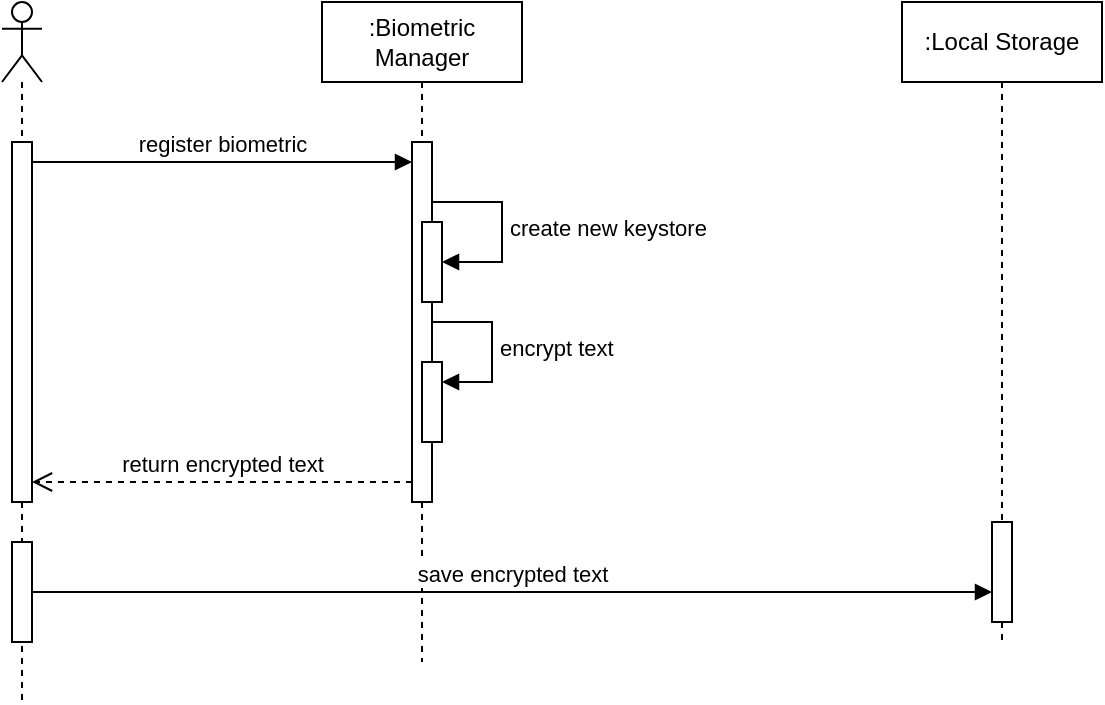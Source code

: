 <mxfile version="24.5.5" type="github">
  <diagram name="Page-1" id="2YBvvXClWsGukQMizWep">
    <mxGraphModel dx="708" dy="406" grid="1" gridSize="10" guides="1" tooltips="1" connect="1" arrows="1" fold="1" page="1" pageScale="1" pageWidth="850" pageHeight="1100" math="0" shadow="0">
      <root>
        <mxCell id="0" />
        <mxCell id="1" parent="0" />
        <mxCell id="5vJaagCbqqgqVa84Y0La-13" value="" style="shape=umlLifeline;perimeter=lifelinePerimeter;whiteSpace=wrap;html=1;container=1;dropTarget=0;collapsible=0;recursiveResize=0;outlineConnect=0;portConstraint=eastwest;newEdgeStyle={&quot;curved&quot;:0,&quot;rounded&quot;:0};participant=umlActor;" vertex="1" parent="1">
          <mxGeometry x="150" y="70" width="20" height="350" as="geometry" />
        </mxCell>
        <mxCell id="5vJaagCbqqgqVa84Y0La-14" value="" style="html=1;points=[[0,0,0,0,5],[0,1,0,0,-5],[1,0,0,0,5],[1,1,0,0,-5]];perimeter=orthogonalPerimeter;outlineConnect=0;targetShapes=umlLifeline;portConstraint=eastwest;newEdgeStyle={&quot;curved&quot;:0,&quot;rounded&quot;:0};" vertex="1" parent="5vJaagCbqqgqVa84Y0La-13">
          <mxGeometry x="5" y="70" width="10" height="180" as="geometry" />
        </mxCell>
        <mxCell id="5vJaagCbqqgqVa84Y0La-26" value="" style="html=1;points=[[0,0,0,0,5],[0,1,0,0,-5],[1,0,0,0,5],[1,1,0,0,-5]];perimeter=orthogonalPerimeter;outlineConnect=0;targetShapes=umlLifeline;portConstraint=eastwest;newEdgeStyle={&quot;curved&quot;:0,&quot;rounded&quot;:0};" vertex="1" parent="5vJaagCbqqgqVa84Y0La-13">
          <mxGeometry x="5" y="270" width="10" height="50" as="geometry" />
        </mxCell>
        <mxCell id="5vJaagCbqqgqVa84Y0La-16" value=":Biometric Manager" style="shape=umlLifeline;perimeter=lifelinePerimeter;whiteSpace=wrap;html=1;container=1;dropTarget=0;collapsible=0;recursiveResize=0;outlineConnect=0;portConstraint=eastwest;newEdgeStyle={&quot;curved&quot;:0,&quot;rounded&quot;:0};" vertex="1" parent="1">
          <mxGeometry x="310" y="70" width="100" height="330" as="geometry" />
        </mxCell>
        <mxCell id="5vJaagCbqqgqVa84Y0La-17" value="" style="html=1;points=[[0,0,0,0,5],[0,1,0,0,-5],[1,0,0,0,5],[1,1,0,0,-5]];perimeter=orthogonalPerimeter;outlineConnect=0;targetShapes=umlLifeline;portConstraint=eastwest;newEdgeStyle={&quot;curved&quot;:0,&quot;rounded&quot;:0};" vertex="1" parent="5vJaagCbqqgqVa84Y0La-16">
          <mxGeometry x="45" y="70" width="10" height="180" as="geometry" />
        </mxCell>
        <mxCell id="5vJaagCbqqgqVa84Y0La-20" value="" style="html=1;points=[[0,0,0,0,5],[0,1,0,0,-5],[1,0,0,0,5],[1,1,0,0,-5]];perimeter=orthogonalPerimeter;outlineConnect=0;targetShapes=umlLifeline;portConstraint=eastwest;newEdgeStyle={&quot;curved&quot;:0,&quot;rounded&quot;:0};" vertex="1" parent="5vJaagCbqqgqVa84Y0La-16">
          <mxGeometry x="50" y="110" width="10" height="40" as="geometry" />
        </mxCell>
        <mxCell id="5vJaagCbqqgqVa84Y0La-21" value="create new keystore" style="html=1;align=left;spacingLeft=2;endArrow=block;rounded=0;edgeStyle=orthogonalEdgeStyle;curved=0;rounded=0;" edge="1" target="5vJaagCbqqgqVa84Y0La-20" parent="5vJaagCbqqgqVa84Y0La-16" source="5vJaagCbqqgqVa84Y0La-17">
          <mxGeometry relative="1" as="geometry">
            <mxPoint x="60" y="90" as="sourcePoint" />
            <Array as="points">
              <mxPoint x="90" y="100" />
              <mxPoint x="90" y="130" />
            </Array>
          </mxGeometry>
        </mxCell>
        <mxCell id="5vJaagCbqqgqVa84Y0La-24" value="" style="html=1;points=[[0,0,0,0,5],[0,1,0,0,-5],[1,0,0,0,5],[1,1,0,0,-5]];perimeter=orthogonalPerimeter;outlineConnect=0;targetShapes=umlLifeline;portConstraint=eastwest;newEdgeStyle={&quot;curved&quot;:0,&quot;rounded&quot;:0};" vertex="1" parent="5vJaagCbqqgqVa84Y0La-16">
          <mxGeometry x="50" y="180" width="10" height="40" as="geometry" />
        </mxCell>
        <mxCell id="5vJaagCbqqgqVa84Y0La-25" value="encrypt text" style="html=1;align=left;spacingLeft=2;endArrow=block;rounded=0;edgeStyle=orthogonalEdgeStyle;curved=0;rounded=0;" edge="1" target="5vJaagCbqqgqVa84Y0La-24" parent="5vJaagCbqqgqVa84Y0La-16">
          <mxGeometry relative="1" as="geometry">
            <mxPoint x="55" y="160" as="sourcePoint" />
            <Array as="points">
              <mxPoint x="85" y="190" />
            </Array>
          </mxGeometry>
        </mxCell>
        <mxCell id="5vJaagCbqqgqVa84Y0La-19" value="register biometric" style="html=1;verticalAlign=bottom;endArrow=block;curved=0;rounded=0;" edge="1" parent="1">
          <mxGeometry width="80" relative="1" as="geometry">
            <mxPoint x="165" y="150" as="sourcePoint" />
            <mxPoint x="355" y="150" as="targetPoint" />
          </mxGeometry>
        </mxCell>
        <mxCell id="5vJaagCbqqgqVa84Y0La-22" value=":Local Storage" style="shape=umlLifeline;perimeter=lifelinePerimeter;whiteSpace=wrap;html=1;container=1;dropTarget=0;collapsible=0;recursiveResize=0;outlineConnect=0;portConstraint=eastwest;newEdgeStyle={&quot;curved&quot;:0,&quot;rounded&quot;:0};" vertex="1" parent="1">
          <mxGeometry x="600" y="70" width="100" height="320" as="geometry" />
        </mxCell>
        <mxCell id="5vJaagCbqqgqVa84Y0La-28" value="" style="html=1;points=[[0,0,0,0,5],[0,1,0,0,-5],[1,0,0,0,5],[1,1,0,0,-5]];perimeter=orthogonalPerimeter;outlineConnect=0;targetShapes=umlLifeline;portConstraint=eastwest;newEdgeStyle={&quot;curved&quot;:0,&quot;rounded&quot;:0};" vertex="1" parent="5vJaagCbqqgqVa84Y0La-22">
          <mxGeometry x="45" y="260" width="10" height="50" as="geometry" />
        </mxCell>
        <mxCell id="5vJaagCbqqgqVa84Y0La-23" value="return encrypted text" style="html=1;verticalAlign=bottom;endArrow=open;dashed=1;endSize=8;curved=0;rounded=0;" edge="1" parent="1">
          <mxGeometry relative="1" as="geometry">
            <mxPoint x="355" y="310" as="sourcePoint" />
            <mxPoint x="165" y="310" as="targetPoint" />
          </mxGeometry>
        </mxCell>
        <mxCell id="5vJaagCbqqgqVa84Y0La-27" value="save encrypted text" style="html=1;verticalAlign=bottom;endArrow=block;curved=0;rounded=0;" edge="1" parent="1" source="5vJaagCbqqgqVa84Y0La-26" target="5vJaagCbqqgqVa84Y0La-28">
          <mxGeometry width="80" relative="1" as="geometry">
            <mxPoint x="170" y="360" as="sourcePoint" />
            <mxPoint x="250" y="360" as="targetPoint" />
          </mxGeometry>
        </mxCell>
      </root>
    </mxGraphModel>
  </diagram>
</mxfile>
